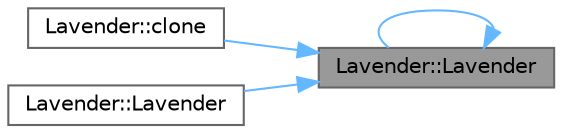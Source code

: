 digraph "Lavender::Lavender"
{
 // INTERACTIVE_SVG=YES
 // LATEX_PDF_SIZE
  bgcolor="transparent";
  edge [fontname=Helvetica,fontsize=10,labelfontname=Helvetica,labelfontsize=10];
  node [fontname=Helvetica,fontsize=10,shape=box,height=0.2,width=0.4];
  rankdir="RL";
  Node1 [id="Node000001",label="Lavender::Lavender",height=0.2,width=0.4,color="gray40", fillcolor="grey60", style="filled", fontcolor="black",tooltip="Default constructor."];
  Node1 -> Node2 [id="edge1_Node000001_Node000002",dir="back",color="steelblue1",style="solid",tooltip=" "];
  Node2 [id="Node000002",label="Lavender::clone",height=0.2,width=0.4,color="grey40", fillcolor="white", style="filled",URL="$class_lavender.html#a2c454fe0cc49e9950de1bb357c36c314",tooltip="Clone method for Prototype pattern."];
  Node1 -> Node1 [id="edge2_Node000001_Node000001",dir="back",color="steelblue1",style="solid",tooltip=" "];
  Node1 -> Node3 [id="edge3_Node000001_Node000003",dir="back",color="steelblue1",style="solid",tooltip=" "];
  Node3 [id="Node000003",label="Lavender::Lavender",height=0.2,width=0.4,color="grey40", fillcolor="white", style="filled",URL="$class_lavender.html#ae6c06c5bc5283b5ca27d8ce867cd8f22",tooltip="Copy constructor."];
}
